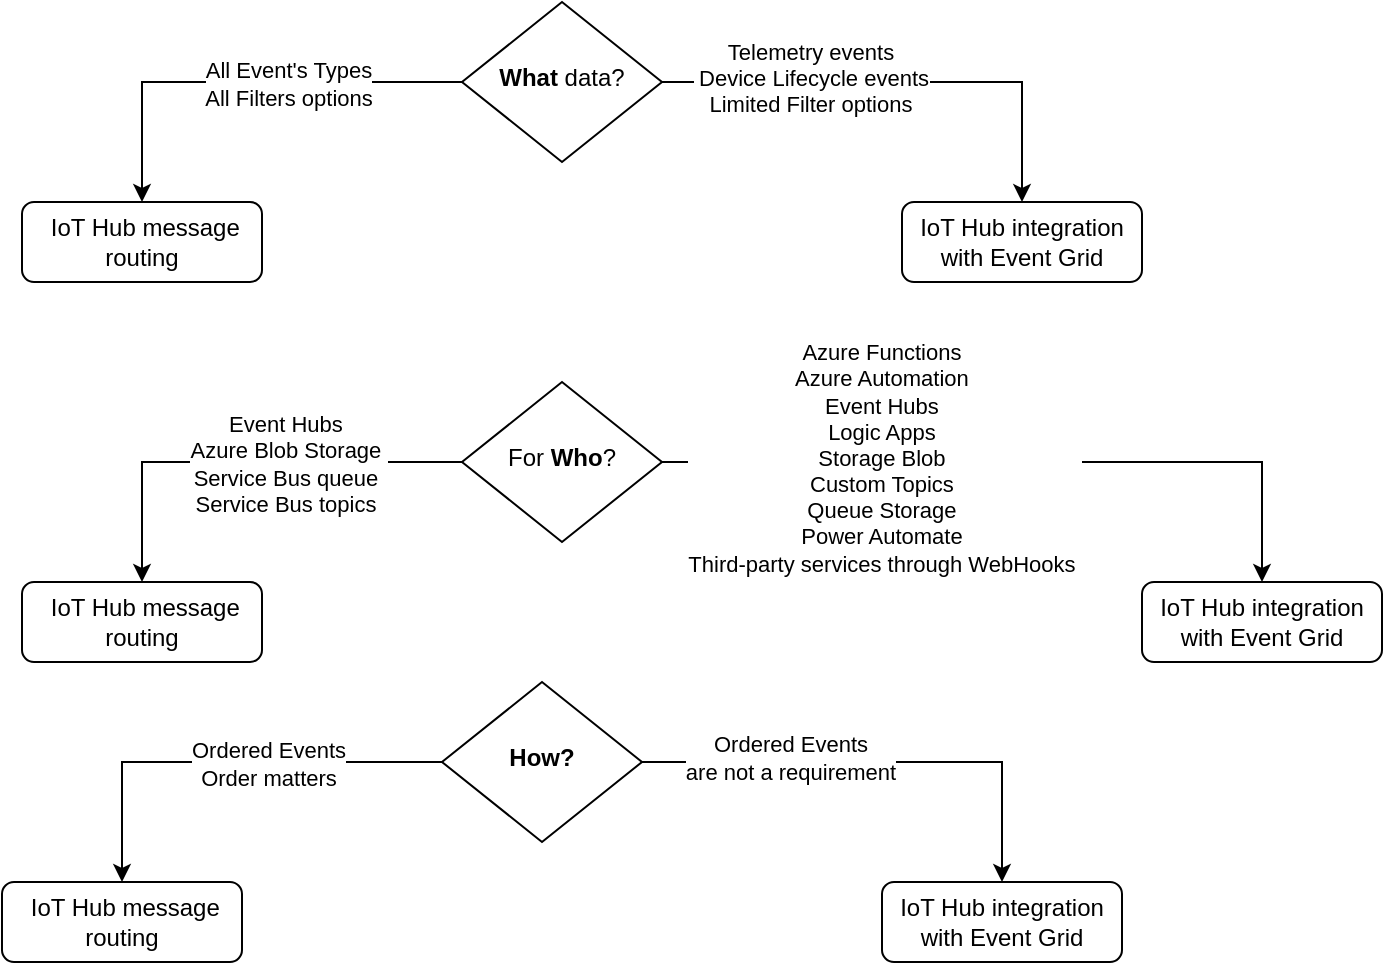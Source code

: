 <mxfile version="17.2.0" type="github" pages="2">
  <diagram id="C5RBs43oDa-KdzZeNtuy" name="Page-1">
    <mxGraphModel dx="1849" dy="468" grid="1" gridSize="10" guides="1" tooltips="1" connect="1" arrows="1" fold="1" page="1" pageScale="1" pageWidth="827" pageHeight="1169" math="0" shadow="0">
      <root>
        <mxCell id="WIyWlLk6GJQsqaUBKTNV-0" />
        <mxCell id="WIyWlLk6GJQsqaUBKTNV-1" parent="WIyWlLk6GJQsqaUBKTNV-0" />
        <mxCell id="W0UDvC0KFwE0tktNI8-N-16" style="edgeStyle=orthogonalEdgeStyle;rounded=0;orthogonalLoop=1;jettySize=auto;html=1;exitX=0;exitY=0.5;exitDx=0;exitDy=0;entryX=0.5;entryY=0;entryDx=0;entryDy=0;" edge="1" parent="WIyWlLk6GJQsqaUBKTNV-1" source="W0UDvC0KFwE0tktNI8-N-11" target="W0UDvC0KFwE0tktNI8-N-13">
          <mxGeometry relative="1" as="geometry" />
        </mxCell>
        <mxCell id="W0UDvC0KFwE0tktNI8-N-18" value="All Event&#39;s Types &lt;br&gt;All Filters options" style="edgeLabel;html=1;align=center;verticalAlign=middle;resizable=0;points=[];" vertex="1" connectable="0" parent="W0UDvC0KFwE0tktNI8-N-16">
          <mxGeometry x="-0.211" y="1" relative="1" as="geometry">
            <mxPoint as="offset" />
          </mxGeometry>
        </mxCell>
        <mxCell id="W0UDvC0KFwE0tktNI8-N-17" style="edgeStyle=orthogonalEdgeStyle;rounded=0;orthogonalLoop=1;jettySize=auto;html=1;exitX=1;exitY=0.5;exitDx=0;exitDy=0;entryX=0.5;entryY=0;entryDx=0;entryDy=0;" edge="1" parent="WIyWlLk6GJQsqaUBKTNV-1" source="W0UDvC0KFwE0tktNI8-N-11" target="W0UDvC0KFwE0tktNI8-N-14">
          <mxGeometry relative="1" as="geometry" />
        </mxCell>
        <mxCell id="W0UDvC0KFwE0tktNI8-N-19" value="Telemetry events&lt;br&gt;&amp;nbsp;Device Lifecycle events&lt;br&gt;Limited Filter options" style="edgeLabel;html=1;align=center;verticalAlign=middle;resizable=0;points=[];" vertex="1" connectable="0" parent="W0UDvC0KFwE0tktNI8-N-17">
          <mxGeometry x="-0.386" y="2" relative="1" as="geometry">
            <mxPoint as="offset" />
          </mxGeometry>
        </mxCell>
        <mxCell id="W0UDvC0KFwE0tktNI8-N-11" value="&lt;b&gt;What&lt;/b&gt; data?" style="rhombus;whiteSpace=wrap;html=1;shadow=0;fontFamily=Helvetica;fontSize=12;align=center;strokeWidth=1;spacing=6;spacingTop=-4;" vertex="1" parent="WIyWlLk6GJQsqaUBKTNV-1">
          <mxGeometry x="150" y="40" width="100" height="80" as="geometry" />
        </mxCell>
        <mxCell id="W0UDvC0KFwE0tktNI8-N-13" value="&amp;nbsp;IoT Hub message routing" style="rounded=1;whiteSpace=wrap;html=1;fontSize=12;glass=0;strokeWidth=1;shadow=0;" vertex="1" parent="WIyWlLk6GJQsqaUBKTNV-1">
          <mxGeometry x="-70" y="140" width="120" height="40" as="geometry" />
        </mxCell>
        <mxCell id="W0UDvC0KFwE0tktNI8-N-14" value="IoT Hub integration with Event Grid" style="rounded=1;whiteSpace=wrap;html=1;fontSize=12;glass=0;strokeWidth=1;shadow=0;" vertex="1" parent="WIyWlLk6GJQsqaUBKTNV-1">
          <mxGeometry x="370" y="140" width="120" height="40" as="geometry" />
        </mxCell>
        <mxCell id="W0UDvC0KFwE0tktNI8-N-20" style="edgeStyle=orthogonalEdgeStyle;rounded=0;orthogonalLoop=1;jettySize=auto;html=1;exitX=0;exitY=0.5;exitDx=0;exitDy=0;entryX=0.5;entryY=0;entryDx=0;entryDy=0;" edge="1" parent="WIyWlLk6GJQsqaUBKTNV-1" source="W0UDvC0KFwE0tktNI8-N-24" target="W0UDvC0KFwE0tktNI8-N-25">
          <mxGeometry relative="1" as="geometry" />
        </mxCell>
        <mxCell id="W0UDvC0KFwE0tktNI8-N-21" value="&lt;div&gt;Event Hubs&amp;nbsp;&lt;/div&gt;&lt;div&gt;Azure Blob Storage&amp;nbsp;&lt;/div&gt;&lt;div&gt;Service Bus queue&amp;nbsp;&lt;/div&gt;&lt;div&gt;Service Bus topics&amp;nbsp;&lt;/div&gt;" style="edgeLabel;html=1;align=center;verticalAlign=middle;resizable=0;points=[];" vertex="1" connectable="0" parent="W0UDvC0KFwE0tktNI8-N-20">
          <mxGeometry x="-0.211" y="1" relative="1" as="geometry">
            <mxPoint as="offset" />
          </mxGeometry>
        </mxCell>
        <mxCell id="W0UDvC0KFwE0tktNI8-N-22" style="edgeStyle=orthogonalEdgeStyle;rounded=0;orthogonalLoop=1;jettySize=auto;html=1;exitX=1;exitY=0.5;exitDx=0;exitDy=0;entryX=0.5;entryY=0;entryDx=0;entryDy=0;" edge="1" parent="WIyWlLk6GJQsqaUBKTNV-1" source="W0UDvC0KFwE0tktNI8-N-24" target="W0UDvC0KFwE0tktNI8-N-26">
          <mxGeometry relative="1" as="geometry" />
        </mxCell>
        <mxCell id="W0UDvC0KFwE0tktNI8-N-23" value="&lt;div&gt;Azure Functions&amp;nbsp;&lt;/div&gt;&lt;div&gt;Azure Automation&amp;nbsp;&lt;/div&gt;&lt;div&gt;Event Hubs&amp;nbsp;&lt;/div&gt;&lt;div&gt;Logic Apps&amp;nbsp;&lt;/div&gt;&lt;div&gt;Storage Blob&amp;nbsp;&lt;/div&gt;&lt;div&gt;Custom Topics&amp;nbsp;&lt;/div&gt;&lt;div&gt;Queue Storage&amp;nbsp;&lt;/div&gt;&lt;div&gt;Power Automate&amp;nbsp;&lt;/div&gt;&lt;div&gt;Third-party services through WebHooks&amp;nbsp;&lt;/div&gt;" style="edgeLabel;html=1;align=center;verticalAlign=middle;resizable=0;points=[];" vertex="1" connectable="0" parent="W0UDvC0KFwE0tktNI8-N-22">
          <mxGeometry x="-0.386" y="2" relative="1" as="geometry">
            <mxPoint as="offset" />
          </mxGeometry>
        </mxCell>
        <mxCell id="W0UDvC0KFwE0tktNI8-N-24" value="For &lt;b&gt;Who&lt;/b&gt;?" style="rhombus;whiteSpace=wrap;html=1;shadow=0;fontFamily=Helvetica;fontSize=12;align=center;strokeWidth=1;spacing=6;spacingTop=-4;" vertex="1" parent="WIyWlLk6GJQsqaUBKTNV-1">
          <mxGeometry x="150" y="230" width="100" height="80" as="geometry" />
        </mxCell>
        <mxCell id="W0UDvC0KFwE0tktNI8-N-25" value="&amp;nbsp;IoT Hub message routing" style="rounded=1;whiteSpace=wrap;html=1;fontSize=12;glass=0;strokeWidth=1;shadow=0;" vertex="1" parent="WIyWlLk6GJQsqaUBKTNV-1">
          <mxGeometry x="-70" y="330" width="120" height="40" as="geometry" />
        </mxCell>
        <mxCell id="W0UDvC0KFwE0tktNI8-N-26" value="IoT Hub integration with Event Grid" style="rounded=1;whiteSpace=wrap;html=1;fontSize=12;glass=0;strokeWidth=1;shadow=0;" vertex="1" parent="WIyWlLk6GJQsqaUBKTNV-1">
          <mxGeometry x="490" y="330" width="120" height="40" as="geometry" />
        </mxCell>
        <mxCell id="W0UDvC0KFwE0tktNI8-N-27" style="edgeStyle=orthogonalEdgeStyle;rounded=0;orthogonalLoop=1;jettySize=auto;html=1;exitX=0;exitY=0.5;exitDx=0;exitDy=0;entryX=0.5;entryY=0;entryDx=0;entryDy=0;" edge="1" parent="WIyWlLk6GJQsqaUBKTNV-1" source="W0UDvC0KFwE0tktNI8-N-31" target="W0UDvC0KFwE0tktNI8-N-32">
          <mxGeometry relative="1" as="geometry" />
        </mxCell>
        <mxCell id="W0UDvC0KFwE0tktNI8-N-28" value="Ordered Events&lt;br&gt;Order matters" style="edgeLabel;html=1;align=center;verticalAlign=middle;resizable=0;points=[];" vertex="1" connectable="0" parent="W0UDvC0KFwE0tktNI8-N-27">
          <mxGeometry x="-0.211" y="1" relative="1" as="geometry">
            <mxPoint as="offset" />
          </mxGeometry>
        </mxCell>
        <mxCell id="W0UDvC0KFwE0tktNI8-N-29" style="edgeStyle=orthogonalEdgeStyle;rounded=0;orthogonalLoop=1;jettySize=auto;html=1;exitX=1;exitY=0.5;exitDx=0;exitDy=0;entryX=0.5;entryY=0;entryDx=0;entryDy=0;" edge="1" parent="WIyWlLk6GJQsqaUBKTNV-1" source="W0UDvC0KFwE0tktNI8-N-31" target="W0UDvC0KFwE0tktNI8-N-33">
          <mxGeometry relative="1" as="geometry" />
        </mxCell>
        <mxCell id="W0UDvC0KFwE0tktNI8-N-30" value="Ordered Events&lt;br&gt;are not a requirement" style="edgeLabel;html=1;align=center;verticalAlign=middle;resizable=0;points=[];" vertex="1" connectable="0" parent="W0UDvC0KFwE0tktNI8-N-29">
          <mxGeometry x="-0.386" y="2" relative="1" as="geometry">
            <mxPoint as="offset" />
          </mxGeometry>
        </mxCell>
        <mxCell id="W0UDvC0KFwE0tktNI8-N-31" value="&lt;b&gt;How?&lt;/b&gt;" style="rhombus;whiteSpace=wrap;html=1;shadow=0;fontFamily=Helvetica;fontSize=12;align=center;strokeWidth=1;spacing=6;spacingTop=-4;" vertex="1" parent="WIyWlLk6GJQsqaUBKTNV-1">
          <mxGeometry x="140" y="380" width="100" height="80" as="geometry" />
        </mxCell>
        <mxCell id="W0UDvC0KFwE0tktNI8-N-32" value="&amp;nbsp;IoT Hub message routing" style="rounded=1;whiteSpace=wrap;html=1;fontSize=12;glass=0;strokeWidth=1;shadow=0;" vertex="1" parent="WIyWlLk6GJQsqaUBKTNV-1">
          <mxGeometry x="-80" y="480" width="120" height="40" as="geometry" />
        </mxCell>
        <mxCell id="W0UDvC0KFwE0tktNI8-N-33" value="IoT Hub integration with Event Grid" style="rounded=1;whiteSpace=wrap;html=1;fontSize=12;glass=0;strokeWidth=1;shadow=0;" vertex="1" parent="WIyWlLk6GJQsqaUBKTNV-1">
          <mxGeometry x="360" y="480" width="120" height="40" as="geometry" />
        </mxCell>
      </root>
    </mxGraphModel>
  </diagram>
  <diagram id="X5pfR_SudEPqM6aDpp9W" name="Page-2">
    <mxGraphModel dx="2553" dy="780" grid="1" gridSize="10" guides="1" tooltips="1" connect="1" arrows="1" fold="1" page="1" pageScale="1" pageWidth="850" pageHeight="1100" math="0" shadow="0">
      <root>
        <mxCell id="0" />
        <mxCell id="1" parent="0" />
        <mxCell id="_TjgJpDyAFJxN3ypCaDL-41" style="edgeStyle=orthogonalEdgeStyle;rounded=0;orthogonalLoop=1;jettySize=auto;html=1;exitX=1;exitY=0.5;exitDx=0;exitDy=0;entryX=0;entryY=0.5;entryDx=0;entryDy=0;fontSize=18;" edge="1" parent="1" source="_TjgJpDyAFJxN3ypCaDL-1" target="_TjgJpDyAFJxN3ypCaDL-4">
          <mxGeometry relative="1" as="geometry">
            <Array as="points">
              <mxPoint x="80" y="680" />
              <mxPoint x="80" y="105" />
            </Array>
          </mxGeometry>
        </mxCell>
        <mxCell id="_TjgJpDyAFJxN3ypCaDL-62" value="Custom Endpoint |&amp;nbsp;Event Grid" style="edgeLabel;html=1;align=center;verticalAlign=middle;resizable=0;points=[];fontSize=18;" vertex="1" connectable="0" parent="_TjgJpDyAFJxN3ypCaDL-41">
          <mxGeometry x="0.666" y="2" relative="1" as="geometry">
            <mxPoint as="offset" />
          </mxGeometry>
        </mxCell>
        <mxCell id="_TjgJpDyAFJxN3ypCaDL-42" style="edgeStyle=orthogonalEdgeStyle;rounded=0;orthogonalLoop=1;jettySize=auto;html=1;exitX=1;exitY=0.5;exitDx=0;exitDy=0;entryX=0;entryY=0.5;entryDx=0;entryDy=0;fontSize=18;" edge="1" parent="1" source="_TjgJpDyAFJxN3ypCaDL-1" target="_TjgJpDyAFJxN3ypCaDL-7">
          <mxGeometry relative="1" as="geometry">
            <Array as="points">
              <mxPoint x="80" y="680" />
              <mxPoint x="80" y="181" />
              <mxPoint x="450" y="181" />
            </Array>
          </mxGeometry>
        </mxCell>
        <mxCell id="_TjgJpDyAFJxN3ypCaDL-63" value="Custom Endpoint" style="edgeLabel;html=1;align=center;verticalAlign=middle;resizable=0;points=[];fontSize=18;" vertex="1" connectable="0" parent="_TjgJpDyAFJxN3ypCaDL-42">
          <mxGeometry x="0.648" y="2" relative="1" as="geometry">
            <mxPoint x="-1" as="offset" />
          </mxGeometry>
        </mxCell>
        <mxCell id="_TjgJpDyAFJxN3ypCaDL-44" style="edgeStyle=orthogonalEdgeStyle;rounded=0;orthogonalLoop=1;jettySize=auto;html=1;exitX=1;exitY=0.5;exitDx=0;exitDy=0;entryX=0.003;entryY=-0.043;entryDx=0;entryDy=0;entryPerimeter=0;fontSize=18;" edge="1" parent="1" source="_TjgJpDyAFJxN3ypCaDL-1" target="_TjgJpDyAFJxN3ypCaDL-11">
          <mxGeometry relative="1" as="geometry">
            <Array as="points">
              <mxPoint x="80" y="680" />
              <mxPoint x="80" y="269" />
            </Array>
          </mxGeometry>
        </mxCell>
        <mxCell id="_TjgJpDyAFJxN3ypCaDL-64" value="Custom Endpoint |&amp;nbsp;Event Grid" style="edgeLabel;html=1;align=center;verticalAlign=middle;resizable=0;points=[];fontSize=18;" vertex="1" connectable="0" parent="_TjgJpDyAFJxN3ypCaDL-44">
          <mxGeometry x="0.588" y="-2" relative="1" as="geometry">
            <mxPoint as="offset" />
          </mxGeometry>
        </mxCell>
        <mxCell id="_TjgJpDyAFJxN3ypCaDL-45" style="edgeStyle=orthogonalEdgeStyle;rounded=0;orthogonalLoop=1;jettySize=auto;html=1;exitX=1;exitY=0.5;exitDx=0;exitDy=0;entryX=0.017;entryY=-0.106;entryDx=0;entryDy=0;entryPerimeter=0;fontSize=18;" edge="1" parent="1" source="_TjgJpDyAFJxN3ypCaDL-1" target="_TjgJpDyAFJxN3ypCaDL-14">
          <mxGeometry relative="1" as="geometry">
            <Array as="points">
              <mxPoint x="80" y="680" />
              <mxPoint x="80" y="347" />
            </Array>
          </mxGeometry>
        </mxCell>
        <mxCell id="_TjgJpDyAFJxN3ypCaDL-65" value="Built-in Endpoint |&amp;nbsp;Event Grid" style="edgeLabel;html=1;align=center;verticalAlign=middle;resizable=0;points=[];fontSize=18;" vertex="1" connectable="0" parent="_TjgJpDyAFJxN3ypCaDL-45">
          <mxGeometry x="0.582" y="2" relative="1" as="geometry">
            <mxPoint as="offset" />
          </mxGeometry>
        </mxCell>
        <mxCell id="_TjgJpDyAFJxN3ypCaDL-49" style="edgeStyle=orthogonalEdgeStyle;rounded=0;orthogonalLoop=1;jettySize=auto;html=1;exitX=1;exitY=0.5;exitDx=0;exitDy=0;entryX=0.018;entryY=0.037;entryDx=0;entryDy=0;entryPerimeter=0;fontSize=18;" edge="1" parent="1" source="_TjgJpDyAFJxN3ypCaDL-1" target="_TjgJpDyAFJxN3ypCaDL-16">
          <mxGeometry relative="1" as="geometry">
            <Array as="points">
              <mxPoint x="80" y="680" />
              <mxPoint x="80" y="431" />
            </Array>
          </mxGeometry>
        </mxCell>
        <mxCell id="_TjgJpDyAFJxN3ypCaDL-66" value="Built-in Endpoint" style="edgeLabel;html=1;align=center;verticalAlign=middle;resizable=0;points=[];fontSize=18;" vertex="1" connectable="0" parent="_TjgJpDyAFJxN3ypCaDL-49">
          <mxGeometry x="0.502" y="3" relative="1" as="geometry">
            <mxPoint x="-1" as="offset" />
          </mxGeometry>
        </mxCell>
        <mxCell id="_TjgJpDyAFJxN3ypCaDL-50" style="edgeStyle=orthogonalEdgeStyle;rounded=0;orthogonalLoop=1;jettySize=auto;html=1;exitX=1;exitY=0.5;exitDx=0;exitDy=0;entryX=0.002;entryY=0.037;entryDx=0;entryDy=0;entryPerimeter=0;fontSize=18;" edge="1" parent="1" source="_TjgJpDyAFJxN3ypCaDL-1" target="_TjgJpDyAFJxN3ypCaDL-18">
          <mxGeometry relative="1" as="geometry">
            <Array as="points">
              <mxPoint x="80" y="680" />
              <mxPoint x="80" y="511" />
            </Array>
          </mxGeometry>
        </mxCell>
        <mxCell id="_TjgJpDyAFJxN3ypCaDL-67" value="Built-in Endpoint" style="edgeLabel;html=1;align=center;verticalAlign=middle;resizable=0;points=[];fontSize=18;" vertex="1" connectable="0" parent="_TjgJpDyAFJxN3ypCaDL-50">
          <mxGeometry x="0.45" y="3" relative="1" as="geometry">
            <mxPoint x="-1" as="offset" />
          </mxGeometry>
        </mxCell>
        <mxCell id="_TjgJpDyAFJxN3ypCaDL-51" style="edgeStyle=orthogonalEdgeStyle;rounded=0;orthogonalLoop=1;jettySize=auto;html=1;exitX=1;exitY=0.5;exitDx=0;exitDy=0;entryX=-0.016;entryY=-0.037;entryDx=0;entryDy=0;entryPerimeter=0;fontSize=18;" edge="1" parent="1" source="_TjgJpDyAFJxN3ypCaDL-1" target="_TjgJpDyAFJxN3ypCaDL-22">
          <mxGeometry relative="1" as="geometry">
            <Array as="points">
              <mxPoint x="80" y="680" />
              <mxPoint x="80" y="589" />
            </Array>
          </mxGeometry>
        </mxCell>
        <mxCell id="_TjgJpDyAFJxN3ypCaDL-68" value="Built-in Endpoint" style="edgeLabel;html=1;align=center;verticalAlign=middle;resizable=0;points=[];fontSize=18;" vertex="1" connectable="0" parent="_TjgJpDyAFJxN3ypCaDL-51">
          <mxGeometry x="0.422" y="4" relative="1" as="geometry">
            <mxPoint as="offset" />
          </mxGeometry>
        </mxCell>
        <mxCell id="_TjgJpDyAFJxN3ypCaDL-52" style="edgeStyle=orthogonalEdgeStyle;rounded=0;orthogonalLoop=1;jettySize=auto;html=1;exitX=1;exitY=0.5;exitDx=0;exitDy=0;entryX=-0.013;entryY=0.111;entryDx=0;entryDy=0;entryPerimeter=0;fontSize=18;" edge="1" parent="1" source="_TjgJpDyAFJxN3ypCaDL-1" target="_TjgJpDyAFJxN3ypCaDL-24">
          <mxGeometry relative="1" as="geometry" />
        </mxCell>
        <mxCell id="_TjgJpDyAFJxN3ypCaDL-69" value="Built-in Endpoint" style="edgeLabel;html=1;align=center;verticalAlign=middle;resizable=0;points=[];fontSize=18;" vertex="1" connectable="0" parent="_TjgJpDyAFJxN3ypCaDL-52">
          <mxGeometry x="0.392" relative="1" as="geometry">
            <mxPoint as="offset" />
          </mxGeometry>
        </mxCell>
        <mxCell id="_TjgJpDyAFJxN3ypCaDL-53" style="edgeStyle=orthogonalEdgeStyle;rounded=0;orthogonalLoop=1;jettySize=auto;html=1;exitX=1;exitY=0.5;exitDx=0;exitDy=0;entryX=0.002;entryY=0.056;entryDx=0;entryDy=0;entryPerimeter=0;fontSize=18;" edge="1" parent="1" source="_TjgJpDyAFJxN3ypCaDL-1" target="_TjgJpDyAFJxN3ypCaDL-26">
          <mxGeometry relative="1" as="geometry">
            <Array as="points">
              <mxPoint x="80" y="680" />
              <mxPoint x="80" y="747" />
            </Array>
          </mxGeometry>
        </mxCell>
        <mxCell id="_TjgJpDyAFJxN3ypCaDL-70" value="Built-in Endpoint" style="edgeLabel;html=1;align=center;verticalAlign=middle;resizable=0;points=[];fontSize=18;" vertex="1" connectable="0" parent="_TjgJpDyAFJxN3ypCaDL-53">
          <mxGeometry x="0.353" y="-3" relative="1" as="geometry">
            <mxPoint as="offset" />
          </mxGeometry>
        </mxCell>
        <mxCell id="_TjgJpDyAFJxN3ypCaDL-54" style="edgeStyle=orthogonalEdgeStyle;rounded=0;orthogonalLoop=1;jettySize=auto;html=1;exitX=1;exitY=0.5;exitDx=0;exitDy=0;entryX=0.002;entryY=0.074;entryDx=0;entryDy=0;entryPerimeter=0;fontSize=18;" edge="1" parent="1" source="_TjgJpDyAFJxN3ypCaDL-1" target="_TjgJpDyAFJxN3ypCaDL-28">
          <mxGeometry relative="1" as="geometry">
            <Array as="points">
              <mxPoint x="80" y="680" />
              <mxPoint x="80" y="822" />
            </Array>
          </mxGeometry>
        </mxCell>
        <mxCell id="_TjgJpDyAFJxN3ypCaDL-71" value="Built-in Endpoint" style="edgeLabel;html=1;align=center;verticalAlign=middle;resizable=0;points=[];fontSize=18;" vertex="1" connectable="0" parent="_TjgJpDyAFJxN3ypCaDL-54">
          <mxGeometry x="0.464" y="6" relative="1" as="geometry">
            <mxPoint x="-1" as="offset" />
          </mxGeometry>
        </mxCell>
        <mxCell id="_TjgJpDyAFJxN3ypCaDL-55" style="edgeStyle=orthogonalEdgeStyle;rounded=0;orthogonalLoop=1;jettySize=auto;html=1;exitX=1;exitY=0.5;exitDx=0;exitDy=0;entryX=-0.031;entryY=0.074;entryDx=0;entryDy=0;entryPerimeter=0;fontSize=18;" edge="1" parent="1">
          <mxGeometry relative="1" as="geometry">
            <mxPoint x="-15" y="678" as="sourcePoint" />
            <mxPoint x="489.73" y="900.22" as="targetPoint" />
            <Array as="points">
              <mxPoint x="80" y="678" />
              <mxPoint x="80" y="900" />
            </Array>
          </mxGeometry>
        </mxCell>
        <mxCell id="_TjgJpDyAFJxN3ypCaDL-61" value="Event Grid" style="edgeLabel;html=1;align=center;verticalAlign=middle;resizable=0;points=[];fontSize=18;" vertex="1" connectable="0" parent="_TjgJpDyAFJxN3ypCaDL-55">
          <mxGeometry x="0.369" y="-1" relative="1" as="geometry">
            <mxPoint x="41" y="-1" as="offset" />
          </mxGeometry>
        </mxCell>
        <mxCell id="_TjgJpDyAFJxN3ypCaDL-56" style="edgeStyle=orthogonalEdgeStyle;rounded=0;orthogonalLoop=1;jettySize=auto;html=1;exitX=1;exitY=0.5;exitDx=0;exitDy=0;entryX=-0.005;entryY=0.037;entryDx=0;entryDy=0;entryPerimeter=0;fontSize=18;" edge="1" parent="1" source="_TjgJpDyAFJxN3ypCaDL-1" target="_TjgJpDyAFJxN3ypCaDL-32">
          <mxGeometry relative="1" as="geometry">
            <Array as="points">
              <mxPoint x="80" y="680" />
              <mxPoint x="80" y="981" />
            </Array>
          </mxGeometry>
        </mxCell>
        <mxCell id="_TjgJpDyAFJxN3ypCaDL-72" value="Event Grid" style="edgeLabel;html=1;align=center;verticalAlign=middle;resizable=0;points=[];fontSize=18;" vertex="1" connectable="0" parent="_TjgJpDyAFJxN3ypCaDL-56">
          <mxGeometry x="0.592" relative="1" as="geometry">
            <mxPoint x="-24" y="-1" as="offset" />
          </mxGeometry>
        </mxCell>
        <mxCell id="_TjgJpDyAFJxN3ypCaDL-57" style="edgeStyle=orthogonalEdgeStyle;rounded=0;orthogonalLoop=1;jettySize=auto;html=1;exitX=1;exitY=0.5;exitDx=0;exitDy=0;entryX=-0.031;entryY=0.148;entryDx=0;entryDy=0;entryPerimeter=0;fontSize=18;" edge="1" parent="1">
          <mxGeometry relative="1" as="geometry">
            <mxPoint x="-15" y="674" as="sourcePoint" />
            <mxPoint x="489.73" y="1058.44" as="targetPoint" />
            <Array as="points">
              <mxPoint x="-15" y="680" />
              <mxPoint x="80" y="680" />
              <mxPoint x="80" y="1058" />
            </Array>
          </mxGeometry>
        </mxCell>
        <mxCell id="_TjgJpDyAFJxN3ypCaDL-73" value="Event Grid" style="edgeLabel;html=1;align=center;verticalAlign=middle;resizable=0;points=[];fontSize=18;" vertex="1" connectable="0" parent="_TjgJpDyAFJxN3ypCaDL-57">
          <mxGeometry x="0.619" y="7" relative="1" as="geometry">
            <mxPoint x="-21" as="offset" />
          </mxGeometry>
        </mxCell>
        <mxCell id="_TjgJpDyAFJxN3ypCaDL-58" style="edgeStyle=orthogonalEdgeStyle;rounded=0;orthogonalLoop=1;jettySize=auto;html=1;exitX=1;exitY=0.5;exitDx=0;exitDy=0;entryX=-0.018;entryY=-0.037;entryDx=0;entryDy=0;entryPerimeter=0;fontSize=18;" edge="1" parent="1" source="_TjgJpDyAFJxN3ypCaDL-1" target="_TjgJpDyAFJxN3ypCaDL-36">
          <mxGeometry relative="1" as="geometry">
            <Array as="points">
              <mxPoint x="80" y="680" />
              <mxPoint x="80" y="1139" />
            </Array>
          </mxGeometry>
        </mxCell>
        <mxCell id="_TjgJpDyAFJxN3ypCaDL-74" value="Event Grid" style="edgeLabel;html=1;align=center;verticalAlign=middle;resizable=0;points=[];fontSize=18;" vertex="1" connectable="0" parent="_TjgJpDyAFJxN3ypCaDL-58">
          <mxGeometry x="0.665" y="-2" relative="1" as="geometry">
            <mxPoint x="-24" y="-1" as="offset" />
          </mxGeometry>
        </mxCell>
        <mxCell id="_TjgJpDyAFJxN3ypCaDL-59" style="edgeStyle=orthogonalEdgeStyle;rounded=0;orthogonalLoop=1;jettySize=auto;html=1;exitX=1;exitY=0.5;exitDx=0;exitDy=0;entryX=-0.005;entryY=0.037;entryDx=0;entryDy=0;entryPerimeter=0;fontSize=18;" edge="1" parent="1" source="_TjgJpDyAFJxN3ypCaDL-1" target="_TjgJpDyAFJxN3ypCaDL-38">
          <mxGeometry relative="1" as="geometry">
            <Array as="points">
              <mxPoint x="80" y="680" />
              <mxPoint x="80" y="1221" />
            </Array>
          </mxGeometry>
        </mxCell>
        <mxCell id="_TjgJpDyAFJxN3ypCaDL-75" value="Event Grid" style="edgeLabel;html=1;align=center;verticalAlign=middle;resizable=0;points=[];fontSize=18;" vertex="1" connectable="0" parent="_TjgJpDyAFJxN3ypCaDL-59">
          <mxGeometry x="0.691" y="2" relative="1" as="geometry">
            <mxPoint x="-27" y="1" as="offset" />
          </mxGeometry>
        </mxCell>
        <mxCell id="_TjgJpDyAFJxN3ypCaDL-60" style="edgeStyle=orthogonalEdgeStyle;rounded=0;orthogonalLoop=1;jettySize=auto;html=1;exitX=1;exitY=0.5;exitDx=0;exitDy=0;entryX=-0.018;entryY=-0.037;entryDx=0;entryDy=0;entryPerimeter=0;fontSize=18;" edge="1" parent="1" source="_TjgJpDyAFJxN3ypCaDL-1" target="_TjgJpDyAFJxN3ypCaDL-40">
          <mxGeometry relative="1" as="geometry">
            <Array as="points">
              <mxPoint x="80" y="680" />
              <mxPoint x="80" y="1299" />
            </Array>
          </mxGeometry>
        </mxCell>
        <mxCell id="_TjgJpDyAFJxN3ypCaDL-76" value="Event Grid" style="edgeLabel;html=1;align=center;verticalAlign=middle;resizable=0;points=[];fontSize=18;" vertex="1" connectable="0" parent="_TjgJpDyAFJxN3ypCaDL-60">
          <mxGeometry x="0.716" y="4" relative="1" as="geometry">
            <mxPoint x="-28" as="offset" />
          </mxGeometry>
        </mxCell>
        <mxCell id="_TjgJpDyAFJxN3ypCaDL-1" value="&lt;font style=&quot;font-size: 18px&quot;&gt;IOT HUB&lt;/font&gt;" style="shape=step;perimeter=stepPerimeter;whiteSpace=wrap;html=1;fixedSize=1;fontSize=6;" vertex="1" parent="1">
          <mxGeometry x="-140" y="640" width="120" height="80" as="geometry" />
        </mxCell>
        <mxCell id="_TjgJpDyAFJxN3ypCaDL-3" value="Event Hub" style="swimlane;fontStyle=0;childLayout=stackLayout;horizontal=1;startSize=30;horizontalStack=0;resizeParent=1;resizeParentMax=0;resizeLast=0;collapsible=1;marginBottom=0;fontSize=18;" vertex="1" parent="1">
          <mxGeometry x="500" y="60" width="480" height="60" as="geometry" />
        </mxCell>
        <mxCell id="_TjgJpDyAFJxN3ypCaDL-4" value="Big data streaming platform and event ingestion service.." style="text;strokeColor=none;fillColor=none;align=left;verticalAlign=middle;spacingLeft=4;spacingRight=4;overflow=hidden;points=[[0,0.5],[1,0.5]];portConstraint=eastwest;rotatable=0;fontSize=18;" vertex="1" parent="_TjgJpDyAFJxN3ypCaDL-3">
          <mxGeometry y="30" width="480" height="30" as="geometry" />
        </mxCell>
        <mxCell id="_TjgJpDyAFJxN3ypCaDL-7" value="Service Bus Messaging&#xa;Queue | Topic" style="swimlane;fontStyle=0;childLayout=stackLayout;horizontal=1;startSize=50;horizontalStack=0;resizeParent=1;resizeParentMax=0;resizeLast=0;collapsible=1;marginBottom=0;fontSize=18;" vertex="1" parent="1">
          <mxGeometry x="450" y="140" width="560" height="80" as="geometry" />
        </mxCell>
        <mxCell id="_TjgJpDyAFJxN3ypCaDL-8" value=" Message broker with message queues and publish-subscribe topics. " style="text;strokeColor=none;fillColor=none;align=left;verticalAlign=middle;spacingLeft=4;spacingRight=4;overflow=hidden;points=[[0,0.5],[1,0.5]];portConstraint=eastwest;rotatable=0;fontSize=18;" vertex="1" parent="_TjgJpDyAFJxN3ypCaDL-7">
          <mxGeometry y="50" width="560" height="30" as="geometry" />
        </mxCell>
        <mxCell id="_TjgJpDyAFJxN3ypCaDL-10" value="Storage Blob/DL" style="swimlane;fontStyle=0;childLayout=stackLayout;horizontal=1;startSize=30;horizontalStack=0;resizeParent=1;resizeParentMax=0;resizeLast=0;collapsible=1;marginBottom=0;fontSize=18;" vertex="1" parent="1">
          <mxGeometry x="500" y="240" width="140" height="60" as="geometry" />
        </mxCell>
        <mxCell id="_TjgJpDyAFJxN3ypCaDL-11" value="Storage service." style="text;strokeColor=none;fillColor=none;align=left;verticalAlign=middle;spacingLeft=4;spacingRight=4;overflow=hidden;points=[[0,0.5],[1,0.5]];portConstraint=eastwest;rotatable=0;fontSize=18;" vertex="1" parent="_TjgJpDyAFJxN3ypCaDL-10">
          <mxGeometry y="30" width="140" height="30" as="geometry" />
        </mxCell>
        <mxCell id="_TjgJpDyAFJxN3ypCaDL-13" value="Azure Functions" style="swimlane;fontStyle=0;childLayout=stackLayout;horizontal=1;startSize=30;horizontalStack=0;resizeParent=1;resizeParentMax=0;resizeLast=0;collapsible=1;marginBottom=0;fontSize=18;" vertex="1" parent="1">
          <mxGeometry x="500" y="320" width="270" height="60" as="geometry" />
        </mxCell>
        <mxCell id="_TjgJpDyAFJxN3ypCaDL-14" value="Serverless Function Resource." style="text;strokeColor=none;fillColor=none;align=left;verticalAlign=middle;spacingLeft=4;spacingRight=4;overflow=hidden;points=[[0,0.5],[1,0.5]];portConstraint=eastwest;rotatable=0;fontSize=18;" vertex="1" parent="_TjgJpDyAFJxN3ypCaDL-13">
          <mxGeometry y="30" width="270" height="30" as="geometry" />
        </mxCell>
        <mxCell id="_TjgJpDyAFJxN3ypCaDL-15" value="Stream Analytics" style="swimlane;fontStyle=0;childLayout=stackLayout;horizontal=1;startSize=30;horizontalStack=0;resizeParent=1;resizeParentMax=0;resizeLast=0;collapsible=1;marginBottom=0;fontSize=18;" vertex="1" parent="1">
          <mxGeometry x="500" y="400" width="480" height="60" as="geometry" />
        </mxCell>
        <mxCell id="_TjgJpDyAFJxN3ypCaDL-16" value="Real-time analytics and complex event-processing engine." style="text;strokeColor=none;fillColor=none;align=left;verticalAlign=middle;spacingLeft=4;spacingRight=4;overflow=hidden;points=[[0,0.5],[1,0.5]];portConstraint=eastwest;rotatable=0;fontSize=18;" vertex="1" parent="_TjgJpDyAFJxN3ypCaDL-15">
          <mxGeometry y="30" width="480" height="30" as="geometry" />
        </mxCell>
        <mxCell id="_TjgJpDyAFJxN3ypCaDL-17" value="Time Series Insights" style="swimlane;fontStyle=0;childLayout=stackLayout;horizontal=1;startSize=30;horizontalStack=0;resizeParent=1;resizeParentMax=0;resizeLast=0;collapsible=1;marginBottom=0;fontSize=18;" vertex="1" parent="1">
          <mxGeometry x="490" y="480" width="480" height="60" as="geometry" />
        </mxCell>
        <mxCell id="_TjgJpDyAFJxN3ypCaDL-18" value="Collect, process, store, query and visualize data from IoT." style="text;strokeColor=none;fillColor=none;align=left;verticalAlign=middle;spacingLeft=4;spacingRight=4;overflow=hidden;points=[[0,0.5],[1,0.5]];portConstraint=eastwest;rotatable=0;fontSize=18;" vertex="1" parent="_TjgJpDyAFJxN3ypCaDL-17">
          <mxGeometry y="30" width="480" height="30" as="geometry" />
        </mxCell>
        <mxCell id="_TjgJpDyAFJxN3ypCaDL-21" value="Apache Storm spout" style="swimlane;fontStyle=0;childLayout=stackLayout;horizontal=1;startSize=30;horizontalStack=0;resizeParent=1;resizeParentMax=0;resizeLast=0;collapsible=1;marginBottom=0;fontSize=18;" vertex="1" parent="1">
          <mxGeometry x="480" y="560" width="510" height="60" as="geometry" />
        </mxCell>
        <mxCell id="_TjgJpDyAFJxN3ypCaDL-22" value="Free and open source distributed realtime computation system." style="text;strokeColor=none;fillColor=none;align=left;verticalAlign=middle;spacingLeft=4;spacingRight=4;overflow=hidden;points=[[0,0.5],[1,0.5]];portConstraint=eastwest;rotatable=0;fontSize=18;" vertex="1" parent="_TjgJpDyAFJxN3ypCaDL-21">
          <mxGeometry y="30" width="510" height="30" as="geometry" />
        </mxCell>
        <mxCell id="_TjgJpDyAFJxN3ypCaDL-23" value="Apache Spark integration" style="swimlane;fontStyle=0;childLayout=stackLayout;horizontal=1;startSize=30;horizontalStack=0;resizeParent=1;resizeParentMax=0;resizeLast=0;collapsible=1;marginBottom=0;fontSize=18;" vertex="1" parent="1">
          <mxGeometry x="460" y="646" width="500" height="60" as="geometry" />
        </mxCell>
        <mxCell id="_TjgJpDyAFJxN3ypCaDL-24" value="Open Source Framework suitable for Big Data Applications." style="text;strokeColor=none;fillColor=none;align=left;verticalAlign=middle;spacingLeft=4;spacingRight=4;overflow=hidden;points=[[0,0.5],[1,0.5]];portConstraint=eastwest;rotatable=0;fontSize=18;" vertex="1" parent="_TjgJpDyAFJxN3ypCaDL-23">
          <mxGeometry y="30" width="500" height="30" as="geometry" />
        </mxCell>
        <mxCell id="_TjgJpDyAFJxN3ypCaDL-25" value="Apache Kafka" style="swimlane;fontStyle=0;childLayout=stackLayout;horizontal=1;startSize=30;horizontalStack=0;resizeParent=1;resizeParentMax=0;resizeLast=0;collapsible=1;marginBottom=0;fontSize=18;" vertex="1" parent="1">
          <mxGeometry x="500" y="715" width="140" height="60" as="geometry" />
        </mxCell>
        <mxCell id="_TjgJpDyAFJxN3ypCaDL-26" value="Item 1" style="text;strokeColor=none;fillColor=none;align=left;verticalAlign=middle;spacingLeft=4;spacingRight=4;overflow=hidden;points=[[0,0.5],[1,0.5]];portConstraint=eastwest;rotatable=0;fontSize=18;" vertex="1" parent="_TjgJpDyAFJxN3ypCaDL-25">
          <mxGeometry y="30" width="140" height="30" as="geometry" />
        </mxCell>
        <mxCell id="_TjgJpDyAFJxN3ypCaDL-27" value="Azure Databricks" style="swimlane;fontStyle=0;childLayout=stackLayout;horizontal=1;startSize=30;horizontalStack=0;resizeParent=1;resizeParentMax=0;resizeLast=0;collapsible=1;marginBottom=0;fontSize=18;" vertex="1" parent="1">
          <mxGeometry x="490" y="790" width="170" height="60" as="geometry" />
        </mxCell>
        <mxCell id="_TjgJpDyAFJxN3ypCaDL-28" value="Item 1" style="text;strokeColor=none;fillColor=none;align=left;verticalAlign=middle;spacingLeft=4;spacingRight=4;overflow=hidden;points=[[0,0.5],[1,0.5]];portConstraint=eastwest;rotatable=0;fontSize=18;" vertex="1" parent="_TjgJpDyAFJxN3ypCaDL-27">
          <mxGeometry y="30" width="170" height="30" as="geometry" />
        </mxCell>
        <mxCell id="_TjgJpDyAFJxN3ypCaDL-29" value="Azure Automation" style="swimlane;fontStyle=0;childLayout=stackLayout;horizontal=1;startSize=30;horizontalStack=0;resizeParent=1;resizeParentMax=0;resizeLast=0;collapsible=1;marginBottom=0;fontSize=18;" vertex="1" parent="1">
          <mxGeometry x="490" y="870" width="170" height="60" as="geometry" />
        </mxCell>
        <mxCell id="_TjgJpDyAFJxN3ypCaDL-30" value="Item 1" style="text;strokeColor=none;fillColor=none;align=left;verticalAlign=middle;spacingLeft=4;spacingRight=4;overflow=hidden;points=[[0,0.5],[1,0.5]];portConstraint=eastwest;rotatable=0;fontSize=18;" vertex="1" parent="_TjgJpDyAFJxN3ypCaDL-29">
          <mxGeometry y="30" width="170" height="30" as="geometry" />
        </mxCell>
        <mxCell id="_TjgJpDyAFJxN3ypCaDL-31" value="Logic Apps" style="swimlane;fontStyle=0;childLayout=stackLayout;horizontal=1;startSize=30;horizontalStack=0;resizeParent=1;resizeParentMax=0;resizeLast=0;collapsible=1;marginBottom=0;fontSize=18;" vertex="1" parent="1">
          <mxGeometry x="490" y="950" width="170" height="60" as="geometry" />
        </mxCell>
        <mxCell id="_TjgJpDyAFJxN3ypCaDL-32" value="Item 1" style="text;strokeColor=none;fillColor=none;align=left;verticalAlign=middle;spacingLeft=4;spacingRight=4;overflow=hidden;points=[[0,0.5],[1,0.5]];portConstraint=eastwest;rotatable=0;fontSize=18;" vertex="1" parent="_TjgJpDyAFJxN3ypCaDL-31">
          <mxGeometry y="30" width="170" height="30" as="geometry" />
        </mxCell>
        <mxCell id="_TjgJpDyAFJxN3ypCaDL-33" value="Custom Topics" style="swimlane;fontStyle=0;childLayout=stackLayout;horizontal=1;startSize=30;horizontalStack=0;resizeParent=1;resizeParentMax=0;resizeLast=0;collapsible=1;marginBottom=0;fontSize=18;" vertex="1" parent="1">
          <mxGeometry x="490" y="1030" width="170" height="60" as="geometry" />
        </mxCell>
        <mxCell id="_TjgJpDyAFJxN3ypCaDL-34" value="Item 1" style="text;strokeColor=none;fillColor=none;align=left;verticalAlign=middle;spacingLeft=4;spacingRight=4;overflow=hidden;points=[[0,0.5],[1,0.5]];portConstraint=eastwest;rotatable=0;fontSize=18;" vertex="1" parent="_TjgJpDyAFJxN3ypCaDL-33">
          <mxGeometry y="30" width="170" height="30" as="geometry" />
        </mxCell>
        <mxCell id="_TjgJpDyAFJxN3ypCaDL-35" value="Queue Storage" style="swimlane;fontStyle=0;childLayout=stackLayout;horizontal=1;startSize=30;horizontalStack=0;resizeParent=1;resizeParentMax=0;resizeLast=0;collapsible=1;marginBottom=0;fontSize=18;" vertex="1" parent="1">
          <mxGeometry x="490" y="1110" width="170" height="60" as="geometry" />
        </mxCell>
        <mxCell id="_TjgJpDyAFJxN3ypCaDL-36" value="Item 1" style="text;strokeColor=none;fillColor=none;align=left;verticalAlign=middle;spacingLeft=4;spacingRight=4;overflow=hidden;points=[[0,0.5],[1,0.5]];portConstraint=eastwest;rotatable=0;fontSize=18;" vertex="1" parent="_TjgJpDyAFJxN3ypCaDL-35">
          <mxGeometry y="30" width="170" height="30" as="geometry" />
        </mxCell>
        <mxCell id="_TjgJpDyAFJxN3ypCaDL-37" value="Power Automate" style="swimlane;fontStyle=0;childLayout=stackLayout;horizontal=1;startSize=30;horizontalStack=0;resizeParent=1;resizeParentMax=0;resizeLast=0;collapsible=1;marginBottom=0;fontSize=18;" vertex="1" parent="1">
          <mxGeometry x="490" y="1190" width="170" height="60" as="geometry" />
        </mxCell>
        <mxCell id="_TjgJpDyAFJxN3ypCaDL-38" value="Item 1" style="text;strokeColor=none;fillColor=none;align=left;verticalAlign=middle;spacingLeft=4;spacingRight=4;overflow=hidden;points=[[0,0.5],[1,0.5]];portConstraint=eastwest;rotatable=0;fontSize=18;" vertex="1" parent="_TjgJpDyAFJxN3ypCaDL-37">
          <mxGeometry y="30" width="170" height="30" as="geometry" />
        </mxCell>
        <mxCell id="_TjgJpDyAFJxN3ypCaDL-39" value="WebHooks" style="swimlane;fontStyle=0;childLayout=stackLayout;horizontal=1;startSize=30;horizontalStack=0;resizeParent=1;resizeParentMax=0;resizeLast=0;collapsible=1;marginBottom=0;fontSize=18;" vertex="1" parent="1">
          <mxGeometry x="490" y="1270" width="170" height="60" as="geometry" />
        </mxCell>
        <mxCell id="_TjgJpDyAFJxN3ypCaDL-40" value="Item 1" style="text;strokeColor=none;fillColor=none;align=left;verticalAlign=middle;spacingLeft=4;spacingRight=4;overflow=hidden;points=[[0,0.5],[1,0.5]];portConstraint=eastwest;rotatable=0;fontSize=18;" vertex="1" parent="_TjgJpDyAFJxN3ypCaDL-39">
          <mxGeometry y="30" width="170" height="30" as="geometry" />
        </mxCell>
      </root>
    </mxGraphModel>
  </diagram>
</mxfile>
